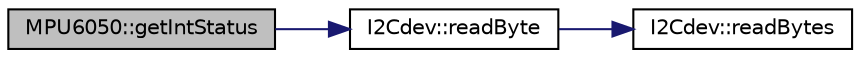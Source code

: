 digraph "MPU6050::getIntStatus"
{
  edge [fontname="Helvetica",fontsize="10",labelfontname="Helvetica",labelfontsize="10"];
  node [fontname="Helvetica",fontsize="10",shape=record];
  rankdir="LR";
  Node277 [label="MPU6050::getIntStatus",height=0.2,width=0.4,color="black", fillcolor="grey75", style="filled", fontcolor="black"];
  Node277 -> Node278 [color="midnightblue",fontsize="10",style="solid",fontname="Helvetica"];
  Node278 [label="I2Cdev::readByte",height=0.2,width=0.4,color="black", fillcolor="white", style="filled",URL="$class_i2_cdev.html#aef1db446b45660c6631fc780278ac366",tooltip="Read single byte from an 8-bit device register. "];
  Node278 -> Node279 [color="midnightblue",fontsize="10",style="solid",fontname="Helvetica"];
  Node279 [label="I2Cdev::readBytes",height=0.2,width=0.4,color="black", fillcolor="white", style="filled",URL="$class_i2_cdev.html#ae1eed9468ce4653e080bfd8481d2ac88",tooltip="Read multiple bytes from an 8-bit device register. "];
}
